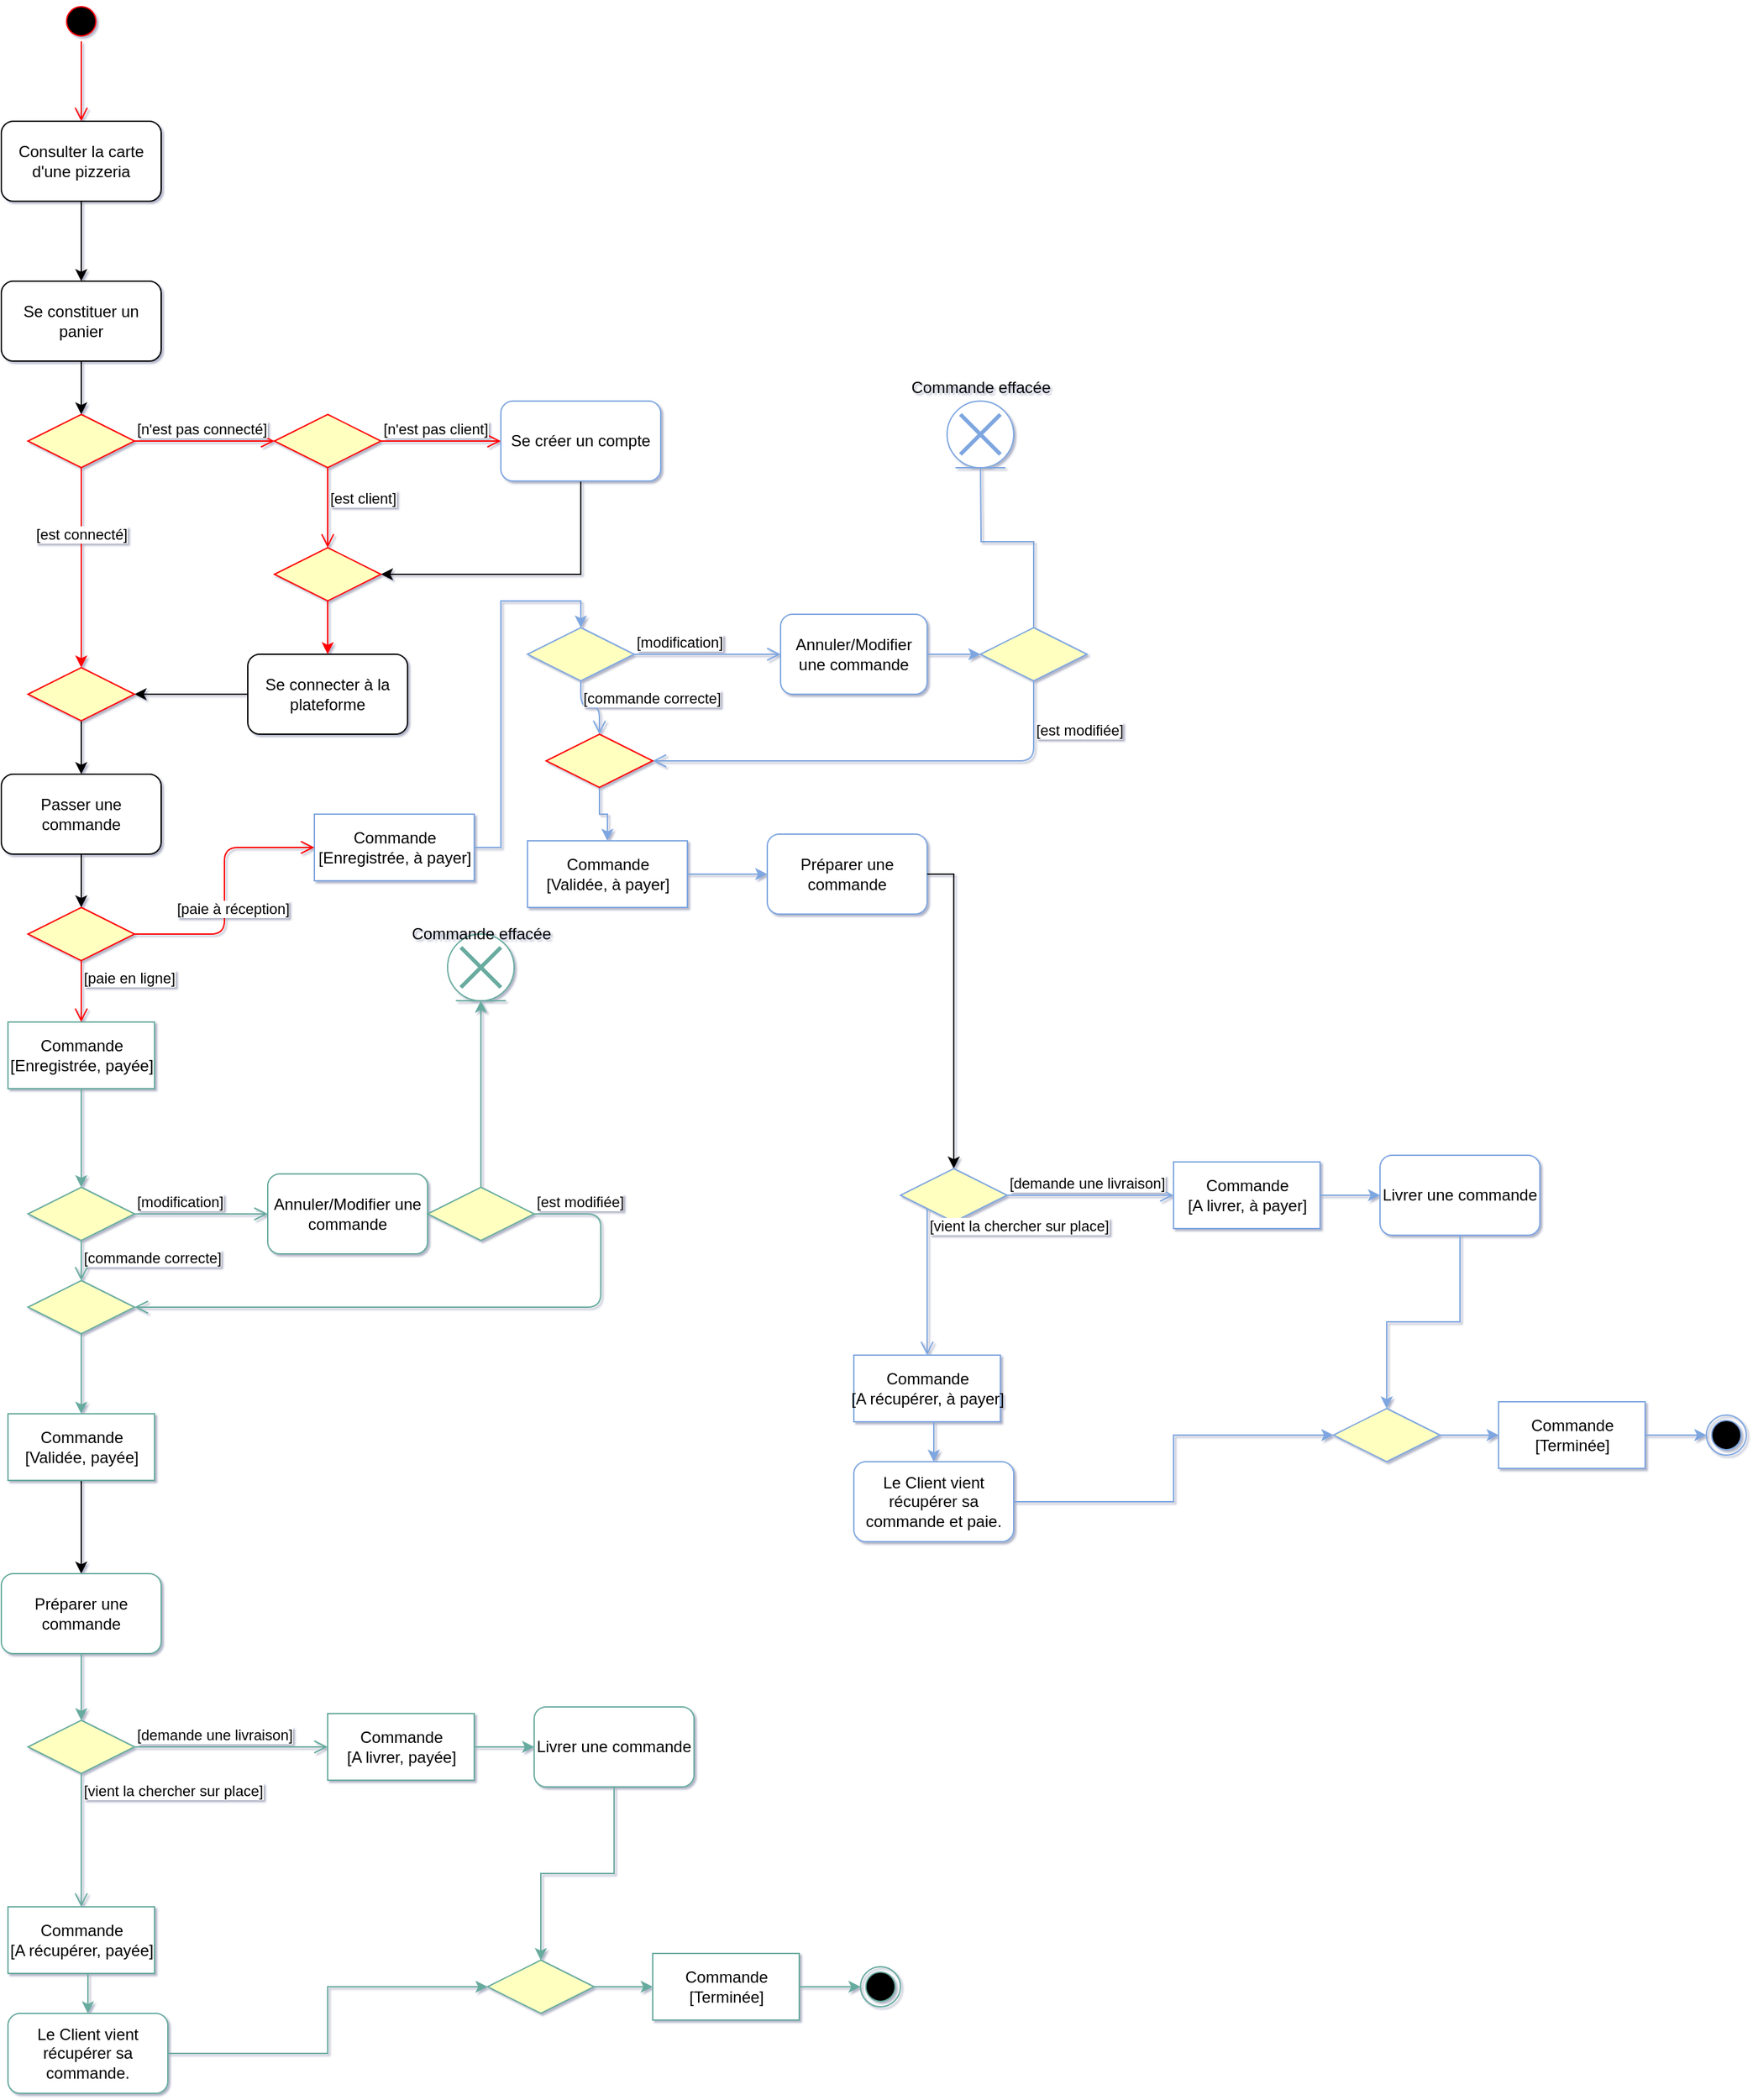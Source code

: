 <mxfile version="12.9.3" type="device"><diagram name="Page-1" id="e7e014a7-5840-1c2e-5031-d8a46d1fe8dd"><mxGraphModel dx="1326" dy="806" grid="1" gridSize="10" guides="1" tooltips="1" connect="1" arrows="1" fold="1" page="1" pageScale="1" pageWidth="1169" pageHeight="826" background="#ffffff" math="0" shadow="1"><root><mxCell id="0"/><mxCell id="1" parent="0"/><mxCell id="jTlWItDz27RUE2mbPWNq-4" value="" style="ellipse;shape=umlEntity;whiteSpace=wrap;html=1;strokeColor=#67AB9F;" vertex="1" parent="1"><mxGeometry x="470" y="710" width="50" height="50" as="geometry"/></mxCell><mxCell id="Y9iGbKg7otR6DuTjaedg-2" value="" style="ellipse;html=1;shape=startState;fillColor=#000000;strokeColor=#ff0000;" parent="1" vertex="1"><mxGeometry x="180" y="10" width="30" height="30" as="geometry"/></mxCell><mxCell id="Y9iGbKg7otR6DuTjaedg-3" value="" style="edgeStyle=orthogonalEdgeStyle;html=1;verticalAlign=bottom;endArrow=open;endSize=8;strokeColor=#ff0000;exitX=0.5;exitY=1;exitDx=0;exitDy=0;" parent="1" source="Y9iGbKg7otR6DuTjaedg-2" edge="1"><mxGeometry relative="1" as="geometry"><mxPoint x="195" y="100" as="targetPoint"/><mxPoint x="305" y="230" as="sourcePoint"/></mxGeometry></mxCell><mxCell id="Y9iGbKg7otR6DuTjaedg-6" style="edgeStyle=orthogonalEdgeStyle;rounded=0;orthogonalLoop=1;jettySize=auto;html=1;exitX=0.5;exitY=1;exitDx=0;exitDy=0;entryX=0.5;entryY=0;entryDx=0;entryDy=0;" parent="1" source="Y9iGbKg7otR6DuTjaedg-4" target="Y9iGbKg7otR6DuTjaedg-5" edge="1"><mxGeometry relative="1" as="geometry"/></mxCell><mxCell id="Y9iGbKg7otR6DuTjaedg-4" value="Consulter la carte d'une pizzeria" style="rounded=1;whiteSpace=wrap;html=1;" parent="1" vertex="1"><mxGeometry x="135" y="100" width="120" height="60" as="geometry"/></mxCell><mxCell id="Y9iGbKg7otR6DuTjaedg-33" style="edgeStyle=orthogonalEdgeStyle;rounded=0;orthogonalLoop=1;jettySize=auto;html=1;exitX=0.5;exitY=1;exitDx=0;exitDy=0;entryX=0.5;entryY=0;entryDx=0;entryDy=0;strokeColor=#000000;" parent="1" source="Y9iGbKg7otR6DuTjaedg-5" target="Y9iGbKg7otR6DuTjaedg-9" edge="1"><mxGeometry relative="1" as="geometry"/></mxCell><mxCell id="Y9iGbKg7otR6DuTjaedg-5" value="Se constituer un panier" style="rounded=1;whiteSpace=wrap;html=1;" parent="1" vertex="1"><mxGeometry x="135" y="220" width="120" height="60" as="geometry"/></mxCell><mxCell id="Y9iGbKg7otR6DuTjaedg-38" style="edgeStyle=orthogonalEdgeStyle;rounded=0;orthogonalLoop=1;jettySize=auto;html=1;exitX=0.5;exitY=1;exitDx=0;exitDy=0;entryX=0.5;entryY=0;entryDx=0;entryDy=0;strokeColor=#000000;" parent="1" source="Y9iGbKg7otR6DuTjaedg-7" edge="1"><mxGeometry relative="1" as="geometry"><mxPoint x="195" y="690" as="targetPoint"/></mxGeometry></mxCell><mxCell id="Y9iGbKg7otR6DuTjaedg-7" value="Passer une commande" style="rounded=1;whiteSpace=wrap;html=1;" parent="1" vertex="1"><mxGeometry x="135" y="590" width="120" height="60" as="geometry"/></mxCell><mxCell id="Y9iGbKg7otR6DuTjaedg-30" value="[est connecté]" style="edgeStyle=orthogonalEdgeStyle;rounded=0;orthogonalLoop=1;jettySize=auto;html=1;exitX=0.5;exitY=1;exitDx=0;exitDy=0;entryX=0.5;entryY=0;entryDx=0;entryDy=0;strokeColor=#FF0000;" parent="1" source="Y9iGbKg7otR6DuTjaedg-9" target="Y9iGbKg7otR6DuTjaedg-27" edge="1"><mxGeometry x="-0.067" y="-20" relative="1" as="geometry"><Array as="points"><mxPoint x="195" y="430"/><mxPoint x="195" y="430"/></Array><mxPoint x="20" y="-20" as="offset"/></mxGeometry></mxCell><mxCell id="Y9iGbKg7otR6DuTjaedg-9" value="" style="rhombus;whiteSpace=wrap;html=1;fillColor=#ffffc0;strokeColor=#ff0000;" parent="1" vertex="1"><mxGeometry x="155" y="320" width="80" height="40" as="geometry"/></mxCell><mxCell id="Y9iGbKg7otR6DuTjaedg-10" value="[n'est pas connecté]" style="edgeStyle=orthogonalEdgeStyle;html=1;align=left;verticalAlign=bottom;endArrow=open;endSize=8;strokeColor=#ff0000;entryX=0;entryY=0.5;entryDx=0;entryDy=0;" parent="1" source="Y9iGbKg7otR6DuTjaedg-9" target="Y9iGbKg7otR6DuTjaedg-18" edge="1"><mxGeometry x="-1" relative="1" as="geometry"><mxPoint x="360" y="340" as="targetPoint"/><Array as="points"/></mxGeometry></mxCell><mxCell id="Y9iGbKg7otR6DuTjaedg-31" style="edgeStyle=orthogonalEdgeStyle;rounded=0;orthogonalLoop=1;jettySize=auto;html=1;exitX=0;exitY=0.5;exitDx=0;exitDy=0;strokeColor=#000000;entryX=1;entryY=0.5;entryDx=0;entryDy=0;" parent="1" source="Y9iGbKg7otR6DuTjaedg-13" target="Y9iGbKg7otR6DuTjaedg-27" edge="1"><mxGeometry relative="1" as="geometry"><mxPoint x="240" y="530" as="targetPoint"/></mxGeometry></mxCell><mxCell id="Y9iGbKg7otR6DuTjaedg-13" value="Se connecter à la plateforme" style="rounded=1;whiteSpace=wrap;html=1;" parent="1" vertex="1"><mxGeometry x="320" y="500" width="120" height="60" as="geometry"/></mxCell><mxCell id="Y9iGbKg7otR6DuTjaedg-18" value="" style="rhombus;whiteSpace=wrap;html=1;fillColor=#ffffc0;strokeColor=#ff0000;" parent="1" vertex="1"><mxGeometry x="340" y="320" width="80" height="40" as="geometry"/></mxCell><mxCell id="Y9iGbKg7otR6DuTjaedg-19" value="[n'est pas client]" style="edgeStyle=orthogonalEdgeStyle;html=1;align=left;verticalAlign=bottom;endArrow=open;endSize=8;strokeColor=#ff0000;entryX=0;entryY=0.5;entryDx=0;entryDy=0;" parent="1" source="Y9iGbKg7otR6DuTjaedg-18" target="Y9iGbKg7otR6DuTjaedg-21" edge="1"><mxGeometry x="-1" relative="1" as="geometry"><mxPoint x="540" y="340" as="targetPoint"/></mxGeometry></mxCell><mxCell id="Y9iGbKg7otR6DuTjaedg-20" value="[est client]" style="edgeStyle=orthogonalEdgeStyle;html=1;align=left;verticalAlign=top;endArrow=open;endSize=8;strokeColor=#ff0000;entryX=0.5;entryY=0;entryDx=0;entryDy=0;" parent="1" source="Y9iGbKg7otR6DuTjaedg-18" target="Y9iGbKg7otR6DuTjaedg-22" edge="1"><mxGeometry x="-0.667" relative="1" as="geometry"><mxPoint x="380" y="400" as="targetPoint"/><mxPoint as="offset"/></mxGeometry></mxCell><mxCell id="Y9iGbKg7otR6DuTjaedg-25" style="edgeStyle=orthogonalEdgeStyle;rounded=0;orthogonalLoop=1;jettySize=auto;html=1;exitX=0.5;exitY=1;exitDx=0;exitDy=0;entryX=1;entryY=0.5;entryDx=0;entryDy=0;strokeColor=#000000;" parent="1" source="Y9iGbKg7otR6DuTjaedg-21" target="Y9iGbKg7otR6DuTjaedg-22" edge="1"><mxGeometry relative="1" as="geometry"/></mxCell><mxCell id="Y9iGbKg7otR6DuTjaedg-21" value="Se créer un compte" style="rounded=1;whiteSpace=wrap;html=1;strokeColor=#7EA6E0;" parent="1" vertex="1"><mxGeometry x="510" y="310" width="120" height="60" as="geometry"/></mxCell><mxCell id="Y9iGbKg7otR6DuTjaedg-26" style="edgeStyle=orthogonalEdgeStyle;rounded=0;orthogonalLoop=1;jettySize=auto;html=1;exitX=0.5;exitY=1;exitDx=0;exitDy=0;strokeColor=#FF0000;" parent="1" source="Y9iGbKg7otR6DuTjaedg-22" target="Y9iGbKg7otR6DuTjaedg-13" edge="1"><mxGeometry relative="1" as="geometry"/></mxCell><mxCell id="Y9iGbKg7otR6DuTjaedg-22" value="" style="rhombus;whiteSpace=wrap;html=1;fillColor=#ffffc0;strokeColor=#ff0000;" parent="1" vertex="1"><mxGeometry x="340" y="420" width="80" height="40" as="geometry"/></mxCell><mxCell id="Y9iGbKg7otR6DuTjaedg-32" style="edgeStyle=orthogonalEdgeStyle;rounded=0;orthogonalLoop=1;jettySize=auto;html=1;exitX=0.5;exitY=1;exitDx=0;exitDy=0;entryX=0.5;entryY=0;entryDx=0;entryDy=0;strokeColor=#000000;" parent="1" source="Y9iGbKg7otR6DuTjaedg-27" target="Y9iGbKg7otR6DuTjaedg-7" edge="1"><mxGeometry relative="1" as="geometry"/></mxCell><mxCell id="Y9iGbKg7otR6DuTjaedg-27" value="" style="rhombus;whiteSpace=wrap;html=1;fillColor=#ffffc0;strokeColor=#ff0000;" parent="1" vertex="1"><mxGeometry x="155" y="510" width="80" height="40" as="geometry"/></mxCell><mxCell id="kaYCjrYge5egeiKPemaa-4" style="edgeStyle=orthogonalEdgeStyle;rounded=0;orthogonalLoop=1;jettySize=auto;html=1;exitX=1;exitY=0.5;exitDx=0;exitDy=0;entryX=0.5;entryY=0;entryDx=0;entryDy=0;strokeColor=#7EA6E0;" parent="1" source="Y9iGbKg7otR6DuTjaedg-34" target="kaYCjrYge5egeiKPemaa-26" edge="1"><mxGeometry relative="1" as="geometry"><mxPoint x="570" y="710" as="targetPoint"/></mxGeometry></mxCell><mxCell id="Y9iGbKg7otR6DuTjaedg-34" value="Commande&lt;br&gt;[Enregistrée, à payer]" style="html=1;strokeColor=#7EA6E0;" parent="1" vertex="1"><mxGeometry x="370" y="620" width="120" height="50" as="geometry"/></mxCell><mxCell id="kaYCjrYge5egeiKPemaa-25" style="edgeStyle=orthogonalEdgeStyle;rounded=0;orthogonalLoop=1;jettySize=auto;html=1;exitX=0.5;exitY=1;exitDx=0;exitDy=0;strokeColor=#67AB9F;" parent="1" source="Gq5zFH0r-xHM41s-qrgw-1" edge="1"><mxGeometry relative="1" as="geometry"><mxPoint x="195" y="900" as="targetPoint"/></mxGeometry></mxCell><mxCell id="Gq5zFH0r-xHM41s-qrgw-1" value="Commande&lt;br&gt;[Enregistrée, payée]" style="html=1;strokeColor=#67AB9F;" parent="1" vertex="1"><mxGeometry x="140" y="776" width="110" height="50" as="geometry"/></mxCell><mxCell id="Gq5zFH0r-xHM41s-qrgw-2" value="" style="rhombus;whiteSpace=wrap;html=1;fillColor=#ffffc0;strokeColor=#ff0000;" parent="1" vertex="1"><mxGeometry x="155" y="690" width="80" height="40" as="geometry"/></mxCell><mxCell id="Gq5zFH0r-xHM41s-qrgw-3" value="[paie à réception]" style="edgeStyle=orthogonalEdgeStyle;html=1;align=left;verticalAlign=bottom;endArrow=open;endSize=8;strokeColor=#ff0000;entryX=0;entryY=0.5;entryDx=0;entryDy=0;" parent="1" source="Gq5zFH0r-xHM41s-qrgw-2" target="Y9iGbKg7otR6DuTjaedg-34" edge="1"><mxGeometry x="-0.7" y="10" relative="1" as="geometry"><mxPoint x="335" y="710" as="targetPoint"/><mxPoint as="offset"/></mxGeometry></mxCell><mxCell id="Gq5zFH0r-xHM41s-qrgw-4" value="[paie en ligne]" style="edgeStyle=orthogonalEdgeStyle;html=1;align=left;verticalAlign=top;endArrow=open;endSize=8;strokeColor=#ff0000;entryX=0.5;entryY=0;entryDx=0;entryDy=0;" parent="1" source="Gq5zFH0r-xHM41s-qrgw-2" target="Gq5zFH0r-xHM41s-qrgw-1" edge="1"><mxGeometry x="-1" relative="1" as="geometry"><mxPoint x="195" y="790" as="targetPoint"/></mxGeometry></mxCell><mxCell id="kaYCjrYge5egeiKPemaa-46" style="edgeStyle=orthogonalEdgeStyle;rounded=0;orthogonalLoop=1;jettySize=auto;html=1;exitX=1;exitY=0.5;exitDx=0;exitDy=0;entryX=0;entryY=0.5;entryDx=0;entryDy=0;strokeColor=#7EA6E0;" parent="1" source="kaYCjrYge5egeiKPemaa-1" target="kaYCjrYge5egeiKPemaa-6" edge="1"><mxGeometry relative="1" as="geometry"/></mxCell><mxCell id="kaYCjrYge5egeiKPemaa-1" value="Annuler/Modifier une commande" style="rounded=1;whiteSpace=wrap;html=1;strokeColor=#7EA6E0;" parent="1" vertex="1"><mxGeometry x="720" y="470" width="110" height="60" as="geometry"/></mxCell><mxCell id="kaYCjrYge5egeiKPemaa-29" style="edgeStyle=orthogonalEdgeStyle;rounded=0;orthogonalLoop=1;jettySize=auto;html=1;exitX=0.5;exitY=0;exitDx=0;exitDy=0;strokeColor=#7EA6E0;entryX=0.5;entryY=1;entryDx=0;entryDy=0;" parent="1" source="kaYCjrYge5egeiKPemaa-6" edge="1"><mxGeometry relative="1" as="geometry"><mxPoint x="870" y="350" as="targetPoint"/></mxGeometry></mxCell><mxCell id="kaYCjrYge5egeiKPemaa-6" value="" style="rhombus;whiteSpace=wrap;html=1;fillColor=#ffffc0;strokeColor=#7EA6E0;" parent="1" vertex="1"><mxGeometry x="870" y="480" width="80" height="40" as="geometry"/></mxCell><mxCell id="kaYCjrYge5egeiKPemaa-7" value="[est modifiée]" style="edgeStyle=orthogonalEdgeStyle;html=1;align=left;verticalAlign=bottom;endArrow=open;endSize=8;strokeColor=#7EA6E0;entryX=1;entryY=0.5;entryDx=0;entryDy=0;exitX=0.5;exitY=1;exitDx=0;exitDy=0;" parent="1" source="kaYCjrYge5egeiKPemaa-6" target="kaYCjrYge5egeiKPemaa-31" edge="1"><mxGeometry x="-0.733" relative="1" as="geometry"><mxPoint x="990" y="510" as="targetPoint"/><Array as="points"><mxPoint x="910" y="580"/></Array><mxPoint as="offset"/></mxGeometry></mxCell><mxCell id="kaYCjrYge5egeiKPemaa-11" value="Commande effacée" style="text;html=1;align=center;verticalAlign=middle;resizable=0;points=[];autosize=1;" parent="1" vertex="1"><mxGeometry x="810" y="290" width="120" height="20" as="geometry"/></mxCell><mxCell id="kaYCjrYge5egeiKPemaa-26" value="" style="rhombus;whiteSpace=wrap;html=1;fillColor=#ffffc0;strokeColor=#7EA6E0;" parent="1" vertex="1"><mxGeometry x="530" y="480" width="80" height="40" as="geometry"/></mxCell><mxCell id="kaYCjrYge5egeiKPemaa-27" value="[modification]" style="edgeStyle=orthogonalEdgeStyle;html=1;align=left;verticalAlign=bottom;endArrow=open;endSize=8;strokeColor=#7EA6E0;entryX=0;entryY=0.5;entryDx=0;entryDy=0;" parent="1" source="kaYCjrYge5egeiKPemaa-26" target="kaYCjrYge5egeiKPemaa-1" edge="1"><mxGeometry x="-1" relative="1" as="geometry"><mxPoint x="710" y="510" as="targetPoint"/></mxGeometry></mxCell><mxCell id="kaYCjrYge5egeiKPemaa-28" value="[commande correcte]" style="edgeStyle=orthogonalEdgeStyle;html=1;align=left;verticalAlign=top;endArrow=open;endSize=8;strokeColor=#7EA6E0;entryX=0.5;entryY=0;entryDx=0;entryDy=0;" parent="1" source="kaYCjrYge5egeiKPemaa-26" target="kaYCjrYge5egeiKPemaa-31" edge="1"><mxGeometry x="-1" relative="1" as="geometry"><mxPoint x="570" y="590" as="targetPoint"/></mxGeometry></mxCell><mxCell id="kaYCjrYge5egeiKPemaa-35" style="edgeStyle=orthogonalEdgeStyle;rounded=0;orthogonalLoop=1;jettySize=auto;html=1;exitX=0.5;exitY=1;exitDx=0;exitDy=0;entryX=0.5;entryY=0;entryDx=0;entryDy=0;strokeColor=#7EA6E0;" parent="1" source="kaYCjrYge5egeiKPemaa-31" target="kaYCjrYge5egeiKPemaa-34" edge="1"><mxGeometry relative="1" as="geometry"/></mxCell><mxCell id="kaYCjrYge5egeiKPemaa-31" value="" style="rhombus;whiteSpace=wrap;html=1;fillColor=#ffffc0;strokeColor=#ff0000;" parent="1" vertex="1"><mxGeometry x="544" y="560" width="80" height="40" as="geometry"/></mxCell><mxCell id="kaYCjrYge5egeiKPemaa-51" style="edgeStyle=orthogonalEdgeStyle;rounded=0;orthogonalLoop=1;jettySize=auto;html=1;exitX=1;exitY=0.5;exitDx=0;exitDy=0;entryX=0;entryY=0.5;entryDx=0;entryDy=0;strokeColor=#7EA6E0;" parent="1" source="kaYCjrYge5egeiKPemaa-34" target="kaYCjrYge5egeiKPemaa-50" edge="1"><mxGeometry relative="1" as="geometry"/></mxCell><mxCell id="kaYCjrYge5egeiKPemaa-34" value="Commande&lt;br&gt;[Validée, à payer]" style="html=1;strokeColor=#7EA6E0;" parent="1" vertex="1"><mxGeometry x="530" y="640" width="120" height="50" as="geometry"/></mxCell><mxCell id="kaYCjrYge5egeiKPemaa-36" value="Annuler/Modifier une commande" style="rounded=1;whiteSpace=wrap;html=1;strokeColor=#67AB9F;" parent="1" vertex="1"><mxGeometry x="335" y="890" width="120" height="60" as="geometry"/></mxCell><mxCell id="kaYCjrYge5egeiKPemaa-37" style="edgeStyle=orthogonalEdgeStyle;rounded=0;orthogonalLoop=1;jettySize=auto;html=1;exitX=0.5;exitY=0;exitDx=0;exitDy=0;strokeColor=#67AB9F;entryX=0.5;entryY=1;entryDx=0;entryDy=0;" parent="1" source="kaYCjrYge5egeiKPemaa-38" edge="1"><mxGeometry relative="1" as="geometry"><mxPoint x="495" y="760" as="targetPoint"/></mxGeometry></mxCell><mxCell id="kaYCjrYge5egeiKPemaa-38" value="" style="rhombus;whiteSpace=wrap;html=1;fillColor=#ffffc0;strokeColor=#67AB9F;" parent="1" vertex="1"><mxGeometry x="455" y="900" width="80" height="40" as="geometry"/></mxCell><mxCell id="kaYCjrYge5egeiKPemaa-39" value="[est modifiée]" style="edgeStyle=orthogonalEdgeStyle;html=1;align=left;verticalAlign=bottom;endArrow=open;endSize=8;strokeColor=#67AB9F;entryX=1;entryY=0.5;entryDx=0;entryDy=0;" parent="1" source="kaYCjrYge5egeiKPemaa-38" target="kaYCjrYge5egeiKPemaa-45" edge="1"><mxGeometry x="-1" relative="1" as="geometry"><mxPoint x="615" y="920" as="targetPoint"/><Array as="points"><mxPoint x="585" y="920"/><mxPoint x="585" y="990"/></Array></mxGeometry></mxCell><mxCell id="kaYCjrYge5egeiKPemaa-40" value="Commande effacée" style="text;html=1;align=center;verticalAlign=middle;resizable=0;points=[];autosize=1;" parent="1" vertex="1"><mxGeometry x="435" y="700" width="120" height="20" as="geometry"/></mxCell><mxCell id="kaYCjrYge5egeiKPemaa-41" value="" style="rhombus;whiteSpace=wrap;html=1;fillColor=#ffffc0;strokeColor=#67AB9F;" parent="1" vertex="1"><mxGeometry x="155" y="900" width="80" height="40" as="geometry"/></mxCell><mxCell id="kaYCjrYge5egeiKPemaa-42" value="[modification]" style="edgeStyle=orthogonalEdgeStyle;html=1;align=left;verticalAlign=bottom;endArrow=open;endSize=8;strokeColor=#67AB9F;" parent="1" source="kaYCjrYge5egeiKPemaa-41" edge="1"><mxGeometry x="-1" relative="1" as="geometry"><mxPoint x="335" y="920" as="targetPoint"/></mxGeometry></mxCell><mxCell id="kaYCjrYge5egeiKPemaa-43" value="[commande correcte]" style="edgeStyle=orthogonalEdgeStyle;html=1;align=left;verticalAlign=top;endArrow=open;endSize=8;strokeColor=#67AB9F;entryX=0.5;entryY=0;entryDx=0;entryDy=0;" parent="1" source="kaYCjrYge5egeiKPemaa-41" target="kaYCjrYge5egeiKPemaa-45" edge="1"><mxGeometry x="-1" relative="1" as="geometry"><mxPoint x="195" y="1000" as="targetPoint"/></mxGeometry></mxCell><mxCell id="kaYCjrYge5egeiKPemaa-48" style="edgeStyle=orthogonalEdgeStyle;rounded=0;orthogonalLoop=1;jettySize=auto;html=1;exitX=0.5;exitY=1;exitDx=0;exitDy=0;strokeColor=#67AB9F;" parent="1" source="kaYCjrYge5egeiKPemaa-45" target="kaYCjrYge5egeiKPemaa-47" edge="1"><mxGeometry relative="1" as="geometry"/></mxCell><mxCell id="kaYCjrYge5egeiKPemaa-45" value="" style="rhombus;whiteSpace=wrap;html=1;fillColor=#ffffc0;strokeColor=#67AB9F;" parent="1" vertex="1"><mxGeometry x="155" y="970" width="80" height="40" as="geometry"/></mxCell><mxCell id="kaYCjrYge5egeiKPemaa-52" style="edgeStyle=orthogonalEdgeStyle;rounded=0;orthogonalLoop=1;jettySize=auto;html=1;exitX=0.5;exitY=1;exitDx=0;exitDy=0;entryX=0.5;entryY=0;entryDx=0;entryDy=0;strokeColor=#000000;" parent="1" source="kaYCjrYge5egeiKPemaa-47" target="kaYCjrYge5egeiKPemaa-49" edge="1"><mxGeometry relative="1" as="geometry"/></mxCell><mxCell id="kaYCjrYge5egeiKPemaa-47" value="Commande&lt;br&gt;[Validée, payée]" style="html=1;strokeColor=#67AB9F;" parent="1" vertex="1"><mxGeometry x="140" y="1070" width="110" height="50" as="geometry"/></mxCell><mxCell id="kaYCjrYge5egeiKPemaa-56" style="edgeStyle=orthogonalEdgeStyle;rounded=0;orthogonalLoop=1;jettySize=auto;html=1;exitX=0.5;exitY=1;exitDx=0;exitDy=0;strokeColor=#67AB9F;entryX=0.5;entryY=0;entryDx=0;entryDy=0;" parent="1" source="kaYCjrYge5egeiKPemaa-49" target="kaYCjrYge5egeiKPemaa-53" edge="1"><mxGeometry relative="1" as="geometry"><mxPoint x="195" y="1280" as="targetPoint"/></mxGeometry></mxCell><mxCell id="kaYCjrYge5egeiKPemaa-49" value="Préparer une commande" style="rounded=1;whiteSpace=wrap;html=1;strokeColor=#67AB9F;" parent="1" vertex="1"><mxGeometry x="135" y="1190" width="120" height="60" as="geometry"/></mxCell><mxCell id="kaYCjrYge5egeiKPemaa-50" value="Préparer une commande" style="rounded=1;whiteSpace=wrap;html=1;strokeColor=#7EA6E0;" parent="1" vertex="1"><mxGeometry x="710" y="635" width="120" height="60" as="geometry"/></mxCell><mxCell id="kaYCjrYge5egeiKPemaa-53" value="" style="rhombus;whiteSpace=wrap;html=1;fillColor=#ffffc0;strokeColor=#67AB9F;" parent="1" vertex="1"><mxGeometry x="155" y="1300" width="80" height="40" as="geometry"/></mxCell><mxCell id="kaYCjrYge5egeiKPemaa-54" value="[demande une livraison]" style="edgeStyle=orthogonalEdgeStyle;html=1;align=left;verticalAlign=bottom;endArrow=open;endSize=8;strokeColor=#67AB9F;entryX=0;entryY=0.5;entryDx=0;entryDy=0;" parent="1" source="kaYCjrYge5egeiKPemaa-53" target="kaYCjrYge5egeiKPemaa-57" edge="1"><mxGeometry x="-1" relative="1" as="geometry"><mxPoint x="310" y="1320" as="targetPoint"/></mxGeometry></mxCell><mxCell id="kaYCjrYge5egeiKPemaa-55" value="[vient la chercher sur place]" style="edgeStyle=orthogonalEdgeStyle;html=1;align=left;verticalAlign=top;endArrow=open;endSize=8;strokeColor=#67AB9F;entryX=0.5;entryY=0;entryDx=0;entryDy=0;" parent="1" source="kaYCjrYge5egeiKPemaa-53" target="kaYCjrYge5egeiKPemaa-58" edge="1"><mxGeometry x="-1" relative="1" as="geometry"><mxPoint x="200" y="1410" as="targetPoint"/><Array as="points"><mxPoint x="195" y="1420"/><mxPoint x="195" y="1420"/></Array></mxGeometry></mxCell><mxCell id="kaYCjrYge5egeiKPemaa-64" style="edgeStyle=orthogonalEdgeStyle;rounded=0;orthogonalLoop=1;jettySize=auto;html=1;exitX=1;exitY=0.5;exitDx=0;exitDy=0;entryX=0;entryY=0.5;entryDx=0;entryDy=0;strokeColor=#67AB9F;" parent="1" source="kaYCjrYge5egeiKPemaa-57" target="kaYCjrYge5egeiKPemaa-60" edge="1"><mxGeometry relative="1" as="geometry"/></mxCell><mxCell id="kaYCjrYge5egeiKPemaa-57" value="Commande&lt;br&gt;[A livrer, payée]" style="html=1;strokeColor=#67AB9F;" parent="1" vertex="1"><mxGeometry x="380" y="1295" width="110" height="50" as="geometry"/></mxCell><mxCell id="kaYCjrYge5egeiKPemaa-65" style="edgeStyle=orthogonalEdgeStyle;rounded=0;orthogonalLoop=1;jettySize=auto;html=1;exitX=0.5;exitY=1;exitDx=0;exitDy=0;entryX=0.5;entryY=0;entryDx=0;entryDy=0;strokeColor=#67AB9F;" parent="1" source="kaYCjrYge5egeiKPemaa-58" target="kaYCjrYge5egeiKPemaa-59" edge="1"><mxGeometry relative="1" as="geometry"/></mxCell><mxCell id="kaYCjrYge5egeiKPemaa-58" value="Commande&lt;br&gt;[A récupérer, payée]" style="html=1;strokeColor=#67AB9F;" parent="1" vertex="1"><mxGeometry x="140" y="1440" width="110" height="50" as="geometry"/></mxCell><mxCell id="kaYCjrYge5egeiKPemaa-67" style="edgeStyle=orthogonalEdgeStyle;rounded=0;orthogonalLoop=1;jettySize=auto;html=1;exitX=1;exitY=0.5;exitDx=0;exitDy=0;entryX=0;entryY=0.5;entryDx=0;entryDy=0;strokeColor=#67AB9F;" parent="1" source="kaYCjrYge5egeiKPemaa-59" target="kaYCjrYge5egeiKPemaa-61" edge="1"><mxGeometry relative="1" as="geometry"/></mxCell><mxCell id="kaYCjrYge5egeiKPemaa-59" value="Le Client vient récupérer sa commande." style="rounded=1;whiteSpace=wrap;html=1;strokeColor=#67AB9F;" parent="1" vertex="1"><mxGeometry x="140" y="1520" width="120" height="60" as="geometry"/></mxCell><mxCell id="kaYCjrYge5egeiKPemaa-66" style="edgeStyle=orthogonalEdgeStyle;rounded=0;orthogonalLoop=1;jettySize=auto;html=1;exitX=0.5;exitY=1;exitDx=0;exitDy=0;entryX=0.5;entryY=0;entryDx=0;entryDy=0;strokeColor=#67AB9F;" parent="1" source="kaYCjrYge5egeiKPemaa-60" target="kaYCjrYge5egeiKPemaa-61" edge="1"><mxGeometry relative="1" as="geometry"/></mxCell><mxCell id="kaYCjrYge5egeiKPemaa-60" value="Livrer une commande" style="rounded=1;whiteSpace=wrap;html=1;strokeColor=#67AB9F;" parent="1" vertex="1"><mxGeometry x="535" y="1290" width="120" height="60" as="geometry"/></mxCell><mxCell id="kaYCjrYge5egeiKPemaa-69" style="edgeStyle=orthogonalEdgeStyle;rounded=0;orthogonalLoop=1;jettySize=auto;html=1;exitX=1;exitY=0.5;exitDx=0;exitDy=0;entryX=0;entryY=0.5;entryDx=0;entryDy=0;strokeColor=#67AB9F;" parent="1" source="kaYCjrYge5egeiKPemaa-61" target="kaYCjrYge5egeiKPemaa-68" edge="1"><mxGeometry relative="1" as="geometry"/></mxCell><mxCell id="kaYCjrYge5egeiKPemaa-61" value="" style="rhombus;whiteSpace=wrap;html=1;fillColor=#ffffc0;strokeColor=#67AB9F;" parent="1" vertex="1"><mxGeometry x="500" y="1480" width="80" height="40" as="geometry"/></mxCell><mxCell id="kaYCjrYge5egeiKPemaa-71" style="edgeStyle=orthogonalEdgeStyle;rounded=0;orthogonalLoop=1;jettySize=auto;html=1;exitX=1;exitY=0.5;exitDx=0;exitDy=0;entryX=0;entryY=0.5;entryDx=0;entryDy=0;strokeColor=#67AB9F;" parent="1" source="kaYCjrYge5egeiKPemaa-68" target="kaYCjrYge5egeiKPemaa-70" edge="1"><mxGeometry relative="1" as="geometry"/></mxCell><mxCell id="kaYCjrYge5egeiKPemaa-68" value="Commande&lt;br&gt;[Terminée]" style="html=1;strokeColor=#67AB9F;" parent="1" vertex="1"><mxGeometry x="624" y="1475" width="110" height="50" as="geometry"/></mxCell><mxCell id="kaYCjrYge5egeiKPemaa-70" value="" style="ellipse;html=1;shape=endState;fillColor=#000000;strokeColor=#67AB9F;" parent="1" vertex="1"><mxGeometry x="780" y="1485" width="30" height="30" as="geometry"/></mxCell><mxCell id="kaYCjrYge5egeiKPemaa-72" style="edgeStyle=orthogonalEdgeStyle;rounded=0;orthogonalLoop=1;jettySize=auto;html=1;exitX=1;exitY=0.5;exitDx=0;exitDy=0;strokeColor=#000000;entryX=0.5;entryY=0;entryDx=0;entryDy=0;" parent="1" source="kaYCjrYge5egeiKPemaa-50" target="kaYCjrYge5egeiKPemaa-74" edge="1"><mxGeometry relative="1" as="geometry"><mxPoint x="850" y="820" as="targetPoint"/><mxPoint x="830" y="836" as="sourcePoint"/></mxGeometry></mxCell><mxCell id="kaYCjrYge5egeiKPemaa-74" value="" style="rhombus;whiteSpace=wrap;html=1;fillColor=#ffffc0;strokeColor=#7EA6E0;" parent="1" vertex="1"><mxGeometry x="810" y="886" width="80" height="40" as="geometry"/></mxCell><mxCell id="kaYCjrYge5egeiKPemaa-75" value="[demande une livraison]" style="edgeStyle=orthogonalEdgeStyle;html=1;align=left;verticalAlign=bottom;endArrow=open;endSize=8;strokeColor=#7EA6E0;entryX=0;entryY=0.5;entryDx=0;entryDy=0;" parent="1" source="kaYCjrYge5egeiKPemaa-74" target="kaYCjrYge5egeiKPemaa-78" edge="1"><mxGeometry x="-1" relative="1" as="geometry"><mxPoint x="945" y="906" as="targetPoint"/></mxGeometry></mxCell><mxCell id="kaYCjrYge5egeiKPemaa-76" value="[vient la chercher sur place]" style="edgeStyle=orthogonalEdgeStyle;html=1;align=left;verticalAlign=top;endArrow=open;endSize=8;strokeColor=#7EA6E0;entryX=0.5;entryY=0;entryDx=0;entryDy=0;" parent="1" source="kaYCjrYge5egeiKPemaa-74" target="kaYCjrYge5egeiKPemaa-80" edge="1"><mxGeometry x="-1" relative="1" as="geometry"><mxPoint x="835" y="996" as="targetPoint"/><Array as="points"><mxPoint x="830" y="1006"/><mxPoint x="830" y="1006"/></Array></mxGeometry></mxCell><mxCell id="kaYCjrYge5egeiKPemaa-77" style="edgeStyle=orthogonalEdgeStyle;rounded=0;orthogonalLoop=1;jettySize=auto;html=1;exitX=1;exitY=0.5;exitDx=0;exitDy=0;entryX=0;entryY=0.5;entryDx=0;entryDy=0;strokeColor=#7EA6E0;" parent="1" source="kaYCjrYge5egeiKPemaa-78" target="kaYCjrYge5egeiKPemaa-84" edge="1"><mxGeometry relative="1" as="geometry"/></mxCell><mxCell id="kaYCjrYge5egeiKPemaa-78" value="Commande&lt;br&gt;[A livrer, à payer]" style="html=1;strokeColor=#7EA6E0;" parent="1" vertex="1"><mxGeometry x="1015" y="881" width="110" height="50" as="geometry"/></mxCell><mxCell id="kaYCjrYge5egeiKPemaa-79" style="edgeStyle=orthogonalEdgeStyle;rounded=0;orthogonalLoop=1;jettySize=auto;html=1;exitX=0.5;exitY=1;exitDx=0;exitDy=0;entryX=0.5;entryY=0;entryDx=0;entryDy=0;strokeColor=#7EA6E0;" parent="1" source="kaYCjrYge5egeiKPemaa-80" target="kaYCjrYge5egeiKPemaa-82" edge="1"><mxGeometry relative="1" as="geometry"/></mxCell><mxCell id="kaYCjrYge5egeiKPemaa-80" value="Commande&lt;br&gt;[A récupérer, à payer]" style="html=1;strokeColor=#7EA6E0;" parent="1" vertex="1"><mxGeometry x="775" y="1026" width="110" height="50" as="geometry"/></mxCell><mxCell id="kaYCjrYge5egeiKPemaa-81" style="edgeStyle=orthogonalEdgeStyle;rounded=0;orthogonalLoop=1;jettySize=auto;html=1;exitX=1;exitY=0.5;exitDx=0;exitDy=0;entryX=0;entryY=0.5;entryDx=0;entryDy=0;strokeColor=#7EA6E0;" parent="1" source="kaYCjrYge5egeiKPemaa-82" target="kaYCjrYge5egeiKPemaa-86" edge="1"><mxGeometry relative="1" as="geometry"/></mxCell><mxCell id="kaYCjrYge5egeiKPemaa-82" value="Le Client vient récupérer sa commande et paie." style="rounded=1;whiteSpace=wrap;html=1;strokeColor=#7EA6E0;" parent="1" vertex="1"><mxGeometry x="775" y="1106" width="120" height="60" as="geometry"/></mxCell><mxCell id="kaYCjrYge5egeiKPemaa-83" style="edgeStyle=orthogonalEdgeStyle;rounded=0;orthogonalLoop=1;jettySize=auto;html=1;exitX=0.5;exitY=1;exitDx=0;exitDy=0;entryX=0.5;entryY=0;entryDx=0;entryDy=0;strokeColor=#7EA6E0;" parent="1" source="kaYCjrYge5egeiKPemaa-84" target="kaYCjrYge5egeiKPemaa-86" edge="1"><mxGeometry relative="1" as="geometry"/></mxCell><mxCell id="kaYCjrYge5egeiKPemaa-84" value="Livrer une commande" style="rounded=1;whiteSpace=wrap;html=1;strokeColor=#7EA6E0;" parent="1" vertex="1"><mxGeometry x="1170" y="876" width="120" height="60" as="geometry"/></mxCell><mxCell id="kaYCjrYge5egeiKPemaa-85" style="edgeStyle=orthogonalEdgeStyle;rounded=0;orthogonalLoop=1;jettySize=auto;html=1;exitX=1;exitY=0.5;exitDx=0;exitDy=0;entryX=0;entryY=0.5;entryDx=0;entryDy=0;strokeColor=#7EA6E0;" parent="1" source="kaYCjrYge5egeiKPemaa-86" target="kaYCjrYge5egeiKPemaa-88" edge="1"><mxGeometry relative="1" as="geometry"/></mxCell><mxCell id="kaYCjrYge5egeiKPemaa-86" value="" style="rhombus;whiteSpace=wrap;html=1;fillColor=#ffffc0;strokeColor=#7EA6E0;" parent="1" vertex="1"><mxGeometry x="1135" y="1066" width="80" height="40" as="geometry"/></mxCell><mxCell id="kaYCjrYge5egeiKPemaa-87" style="edgeStyle=orthogonalEdgeStyle;rounded=0;orthogonalLoop=1;jettySize=auto;html=1;exitX=1;exitY=0.5;exitDx=0;exitDy=0;entryX=0;entryY=0.5;entryDx=0;entryDy=0;strokeColor=#7EA6E0;" parent="1" source="kaYCjrYge5egeiKPemaa-88" target="kaYCjrYge5egeiKPemaa-89" edge="1"><mxGeometry relative="1" as="geometry"/></mxCell><mxCell id="kaYCjrYge5egeiKPemaa-88" value="Commande&lt;br&gt;[Terminée]" style="html=1;strokeColor=#7EA6E0;" parent="1" vertex="1"><mxGeometry x="1259" y="1061" width="110" height="50" as="geometry"/></mxCell><mxCell id="kaYCjrYge5egeiKPemaa-89" value="" style="ellipse;html=1;shape=endState;fillColor=#000000;strokeColor=#7EA6E0;" parent="1" vertex="1"><mxGeometry x="1415" y="1071" width="30" height="30" as="geometry"/></mxCell><mxCell id="jTlWItDz27RUE2mbPWNq-1" value="" style="ellipse;shape=umlEntity;whiteSpace=wrap;html=1;strokeColor=#7EA6E0;" vertex="1" parent="1"><mxGeometry x="845" y="310" width="50" height="50" as="geometry"/></mxCell><mxCell id="jTlWItDz27RUE2mbPWNq-2" value="" style="shape=umlDestroy;whiteSpace=wrap;html=1;strokeWidth=3;strokeColor=#7EA6E0;" vertex="1" parent="1"><mxGeometry x="855" y="320" width="30" height="30" as="geometry"/></mxCell><mxCell id="jTlWItDz27RUE2mbPWNq-3" value="" style="shape=umlDestroy;whiteSpace=wrap;html=1;strokeWidth=3;strokeColor=#67AB9F;" vertex="1" parent="1"><mxGeometry x="480" y="720" width="30" height="30" as="geometry"/></mxCell></root></mxGraphModel></diagram></mxfile>